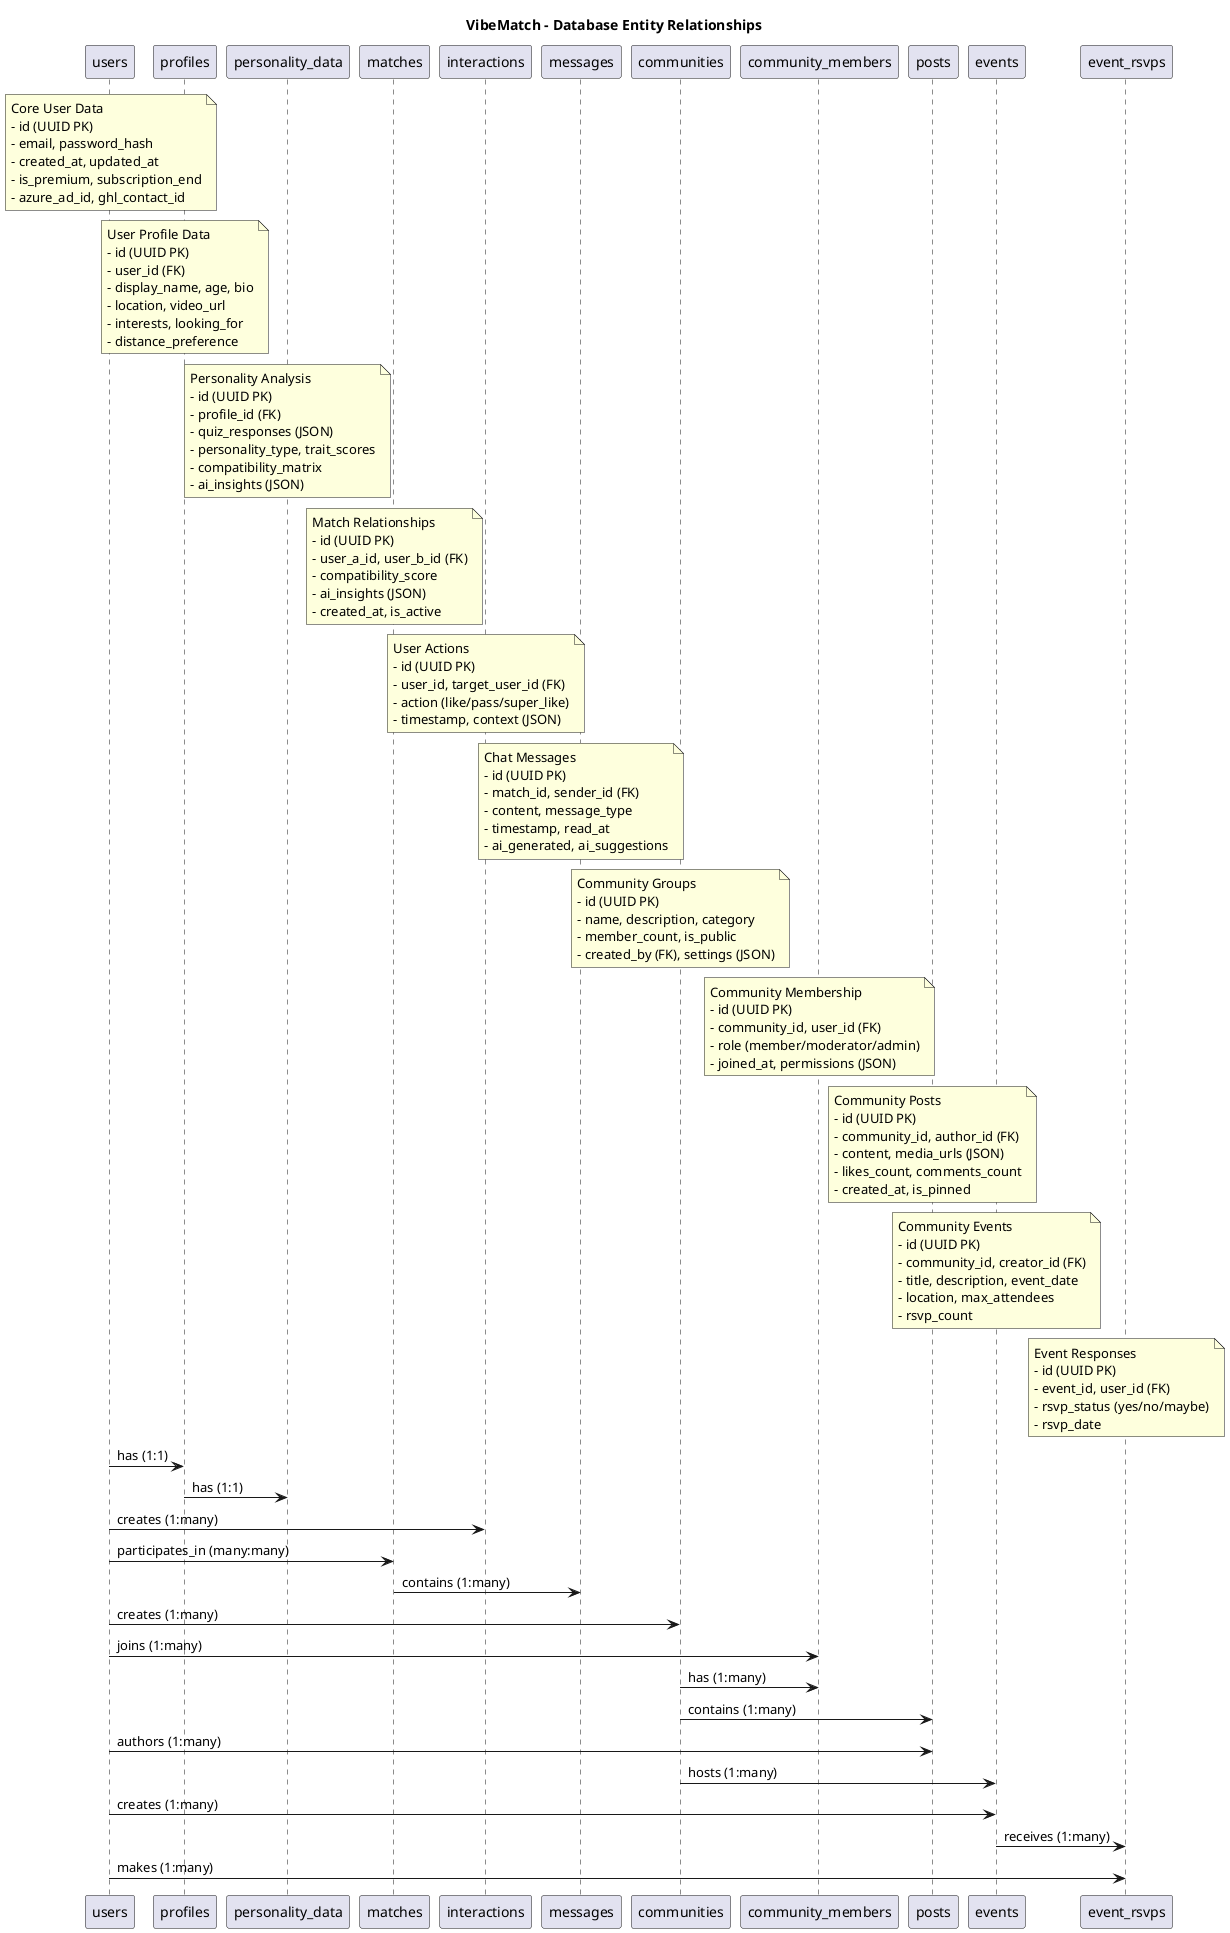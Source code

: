 @startuml VibeMatch_Database_Schema
title VibeMatch - Database Entity Relationships

participant "users" as users
participant "profiles" as profiles  
participant "personality_data" as personality
participant "matches" as matches
participant "interactions" as interactions
participant "messages" as messages
participant "communities" as communities
participant "community_members" as community_members
participant "posts" as posts
participant "events" as events
participant "event_rsvps" as event_rsvps

note over users : Core User Data\n- id (UUID PK)\n- email, password_hash\n- created_at, updated_at\n- is_premium, subscription_end\n- azure_ad_id, ghl_contact_id

note over profiles : User Profile Data\n- id (UUID PK)\n- user_id (FK)\n- display_name, age, bio\n- location, video_url\n- interests, looking_for\n- distance_preference

note over personality : Personality Analysis\n- id (UUID PK)\n- profile_id (FK)\n- quiz_responses (JSON)\n- personality_type, trait_scores\n- compatibility_matrix\n- ai_insights (JSON)

note over matches : Match Relationships\n- id (UUID PK)\n- user_a_id, user_b_id (FK)\n- compatibility_score\n- ai_insights (JSON)\n- created_at, is_active

note over interactions : User Actions\n- id (UUID PK)\n- user_id, target_user_id (FK)\n- action (like/pass/super_like)\n- timestamp, context (JSON)

note over messages : Chat Messages\n- id (UUID PK)\n- match_id, sender_id (FK)\n- content, message_type\n- timestamp, read_at\n- ai_generated, ai_suggestions

note over communities : Community Groups\n- id (UUID PK)\n- name, description, category\n- member_count, is_public\n- created_by (FK), settings (JSON)

note over community_members : Community Membership\n- id (UUID PK)\n- community_id, user_id (FK)\n- role (member/moderator/admin)\n- joined_at, permissions (JSON)

note over posts : Community Posts\n- id (UUID PK)\n- community_id, author_id (FK)\n- content, media_urls (JSON)\n- likes_count, comments_count\n- created_at, is_pinned

note over events : Community Events\n- id (UUID PK)\n- community_id, creator_id (FK)\n- title, description, event_date\n- location, max_attendees\n- rsvp_count

note over event_rsvps : Event Responses\n- id (UUID PK)\n- event_id, user_id (FK)\n- rsvp_status (yes/no/maybe)\n- rsvp_date

users -> profiles : has (1:1)
profiles -> personality : has (1:1)
users -> interactions : creates (1:many)
users -> matches : participates_in (many:many)
matches -> messages : contains (1:many)

users -> communities : creates (1:many)
users -> community_members : joins (1:many)
communities -> community_members : has (1:many)
communities -> posts : contains (1:many)
users -> posts : authors (1:many)
communities -> events : hosts (1:many)
users -> events : creates (1:many)
events -> event_rsvps : receives (1:many)
users -> event_rsvps : makes (1:many)

@enduml 